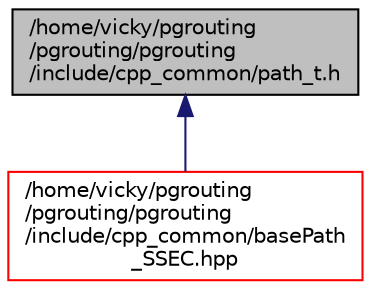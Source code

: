 digraph "/home/vicky/pgrouting/pgrouting/pgrouting/include/cpp_common/path_t.h"
{
  edge [fontname="Helvetica",fontsize="10",labelfontname="Helvetica",labelfontsize="10"];
  node [fontname="Helvetica",fontsize="10",shape=record];
  Node1 [label="/home/vicky/pgrouting\l/pgrouting/pgrouting\l/include/cpp_common/path_t.h",height=0.2,width=0.4,color="black", fillcolor="grey75", style="filled", fontcolor="black"];
  Node1 -> Node2 [dir="back",color="midnightblue",fontsize="10",style="solid",fontname="Helvetica"];
  Node2 [label="/home/vicky/pgrouting\l/pgrouting/pgrouting\l/include/cpp_common/basePath\l_SSEC.hpp",height=0.2,width=0.4,color="red", fillcolor="white", style="filled",URL="$basePath__SSEC_8hpp.html"];
}
